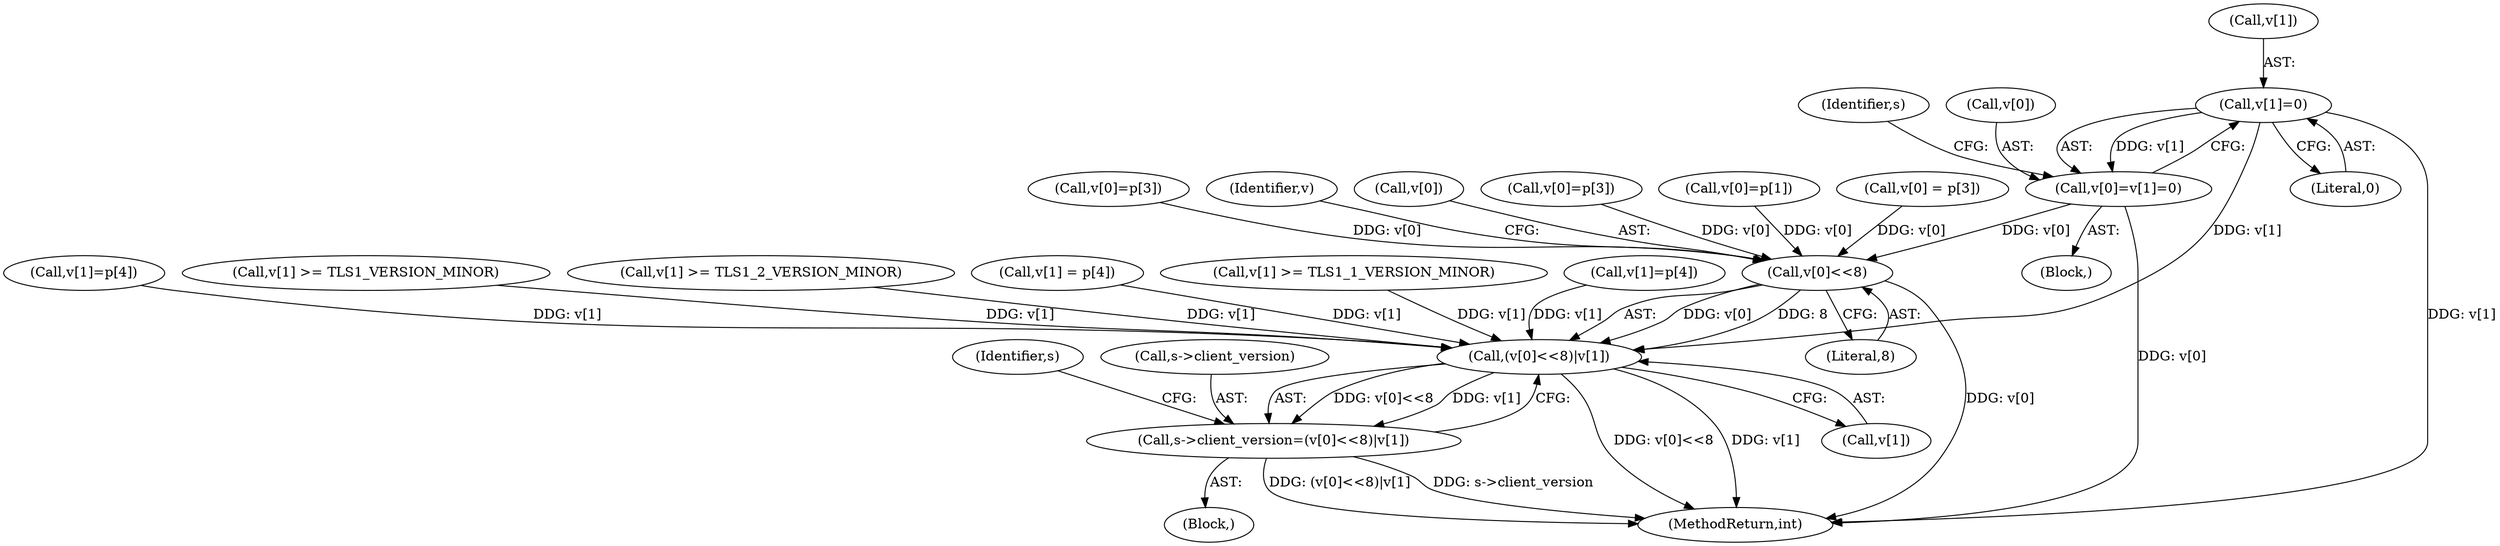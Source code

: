 digraph "0_openssl_392fa7a952e97d82eac6958c81ed1e256e6b8ca5@array" {
"1000187" [label="(Call,v[1]=0)"];
"1000183" [label="(Call,v[0]=v[1]=0)"];
"1001221" [label="(Call,v[0]<<8)"];
"1001220" [label="(Call,(v[0]<<8)|v[1])"];
"1001216" [label="(Call,s->client_version=(v[0]<<8)|v[1])"];
"1000284" [label="(Call,v[1]=p[4])"];
"1001231" [label="(Identifier,s)"];
"1001220" [label="(Call,(v[0]<<8)|v[1])"];
"1000277" [label="(Call,v[0]=p[3])"];
"1000195" [label="(Identifier,s)"];
"1000511" [label="(Call,v[1] >= TLS1_VERSION_MINOR)"];
"1000519" [label="(Call,v[1] >= TLS1_2_VERSION_MINOR)"];
"1001225" [label="(Literal,8)"];
"1001221" [label="(Call,v[0]<<8)"];
"1000191" [label="(Literal,0)"];
"1000182" [label="(Block,)"];
"1000187" [label="(Call,v[1]=0)"];
"1001217" [label="(Call,s->client_version)"];
"1000758" [label="(Call,v[1] = p[4])"];
"1001227" [label="(Identifier,v)"];
"1000188" [label="(Call,v[1])"];
"1000184" [label="(Call,v[0])"];
"1000542" [label="(Call,v[1] >= TLS1_1_VERSION_MINOR)"];
"1001222" [label="(Call,v[0])"];
"1000183" [label="(Call,v[0]=v[1]=0)"];
"1001275" [label="(MethodReturn,int)"];
"1000245" [label="(Call,v[0]=p[3])"];
"1000467" [label="(Call,v[0]=p[1])"];
"1001216" [label="(Call,s->client_version=(v[0]<<8)|v[1])"];
"1001095" [label="(Block,)"];
"1000252" [label="(Call,v[1]=p[4])"];
"1000751" [label="(Call,v[0] = p[3])"];
"1001226" [label="(Call,v[1])"];
"1000187" -> "1000183"  [label="AST: "];
"1000187" -> "1000191"  [label="CFG: "];
"1000188" -> "1000187"  [label="AST: "];
"1000191" -> "1000187"  [label="AST: "];
"1000183" -> "1000187"  [label="CFG: "];
"1000187" -> "1001275"  [label="DDG: v[1]"];
"1000187" -> "1000183"  [label="DDG: v[1]"];
"1000187" -> "1001220"  [label="DDG: v[1]"];
"1000183" -> "1000182"  [label="AST: "];
"1000184" -> "1000183"  [label="AST: "];
"1000195" -> "1000183"  [label="CFG: "];
"1000183" -> "1001275"  [label="DDG: v[0]"];
"1000183" -> "1001221"  [label="DDG: v[0]"];
"1001221" -> "1001220"  [label="AST: "];
"1001221" -> "1001225"  [label="CFG: "];
"1001222" -> "1001221"  [label="AST: "];
"1001225" -> "1001221"  [label="AST: "];
"1001227" -> "1001221"  [label="CFG: "];
"1001221" -> "1001275"  [label="DDG: v[0]"];
"1001221" -> "1001220"  [label="DDG: v[0]"];
"1001221" -> "1001220"  [label="DDG: 8"];
"1000467" -> "1001221"  [label="DDG: v[0]"];
"1000277" -> "1001221"  [label="DDG: v[0]"];
"1000751" -> "1001221"  [label="DDG: v[0]"];
"1000245" -> "1001221"  [label="DDG: v[0]"];
"1001220" -> "1001216"  [label="AST: "];
"1001220" -> "1001226"  [label="CFG: "];
"1001226" -> "1001220"  [label="AST: "];
"1001216" -> "1001220"  [label="CFG: "];
"1001220" -> "1001275"  [label="DDG: v[0]<<8"];
"1001220" -> "1001275"  [label="DDG: v[1]"];
"1001220" -> "1001216"  [label="DDG: v[0]<<8"];
"1001220" -> "1001216"  [label="DDG: v[1]"];
"1000284" -> "1001220"  [label="DDG: v[1]"];
"1000519" -> "1001220"  [label="DDG: v[1]"];
"1000252" -> "1001220"  [label="DDG: v[1]"];
"1000542" -> "1001220"  [label="DDG: v[1]"];
"1000511" -> "1001220"  [label="DDG: v[1]"];
"1000758" -> "1001220"  [label="DDG: v[1]"];
"1001216" -> "1001095"  [label="AST: "];
"1001217" -> "1001216"  [label="AST: "];
"1001231" -> "1001216"  [label="CFG: "];
"1001216" -> "1001275"  [label="DDG: (v[0]<<8)|v[1]"];
"1001216" -> "1001275"  [label="DDG: s->client_version"];
}
